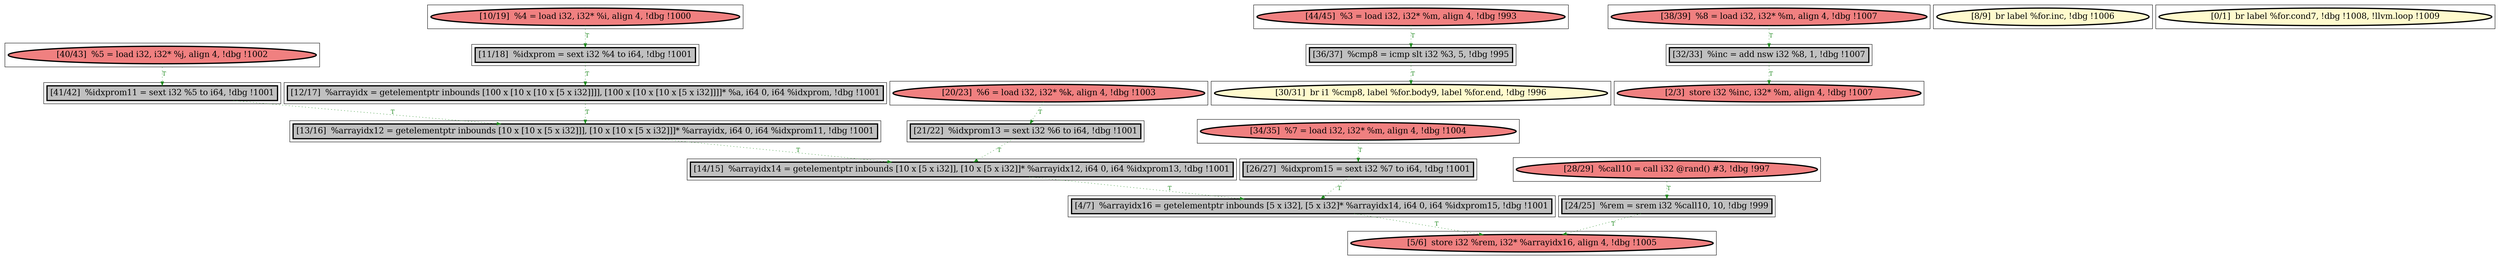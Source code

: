 
digraph G {



node446->node442 [style=dotted,color=forestgreen,label="T",fontcolor=forestgreen ]
node459->node449 [style=dotted,color=forestgreen,label="T",fontcolor=forestgreen ]
node443->node441 [style=dotted,color=forestgreen,label="T",fontcolor=forestgreen ]
node451->node439 [style=dotted,color=forestgreen,label="T",fontcolor=forestgreen ]
node450->node452 [style=dotted,color=forestgreen,label="T",fontcolor=forestgreen ]
node444->node439 [style=dotted,color=forestgreen,label="T",fontcolor=forestgreen ]
node448->node438 [style=dotted,color=forestgreen,label="T",fontcolor=forestgreen ]
node445->node443 [style=dotted,color=forestgreen,label="T",fontcolor=forestgreen ]
node440->node444 [style=dotted,color=forestgreen,label="T",fontcolor=forestgreen ]
node453->node456 [style=dotted,color=forestgreen,label="T",fontcolor=forestgreen ]
node439->node457 [style=dotted,color=forestgreen,label="T",fontcolor=forestgreen ]
node455->node459 [style=dotted,color=forestgreen,label="T",fontcolor=forestgreen ]
node447->node451 [style=dotted,color=forestgreen,label="T",fontcolor=forestgreen ]
node442->node440 [style=dotted,color=forestgreen,label="T",fontcolor=forestgreen ]
node456->node444 [style=dotted,color=forestgreen,label="T",fontcolor=forestgreen ]
node452->node457 [style=dotted,color=forestgreen,label="T",fontcolor=forestgreen ]
node449->node440 [style=dotted,color=forestgreen,label="T",fontcolor=forestgreen ]
node458->node448 [style=dotted,color=forestgreen,label="T",fontcolor=forestgreen ]


subgraph cluster22 {


node459 [penwidth=3.0,fontsize=20,fillcolor=grey,label="[11/18]  %idxprom = sext i32 %4 to i64, !dbg !1001",shape=rectangle,style=filled ]



}

subgraph cluster20 {


node457 [penwidth=3.0,fontsize=20,fillcolor=lightcoral,label="[5/6]  store i32 %rem, i32* %arrayidx16, align 4, !dbg !1005",shape=ellipse,style=filled ]



}

subgraph cluster18 {


node455 [penwidth=3.0,fontsize=20,fillcolor=lightcoral,label="[10/19]  %4 = load i32, i32* %i, align 4, !dbg !1000",shape=ellipse,style=filled ]



}

subgraph cluster16 {


node453 [penwidth=3.0,fontsize=20,fillcolor=lightcoral,label="[20/23]  %6 = load i32, i32* %k, align 4, !dbg !1003",shape=ellipse,style=filled ]



}

subgraph cluster17 {


node454 [penwidth=3.0,fontsize=20,fillcolor=lemonchiffon,label="[8/9]  br label %for.inc, !dbg !1006",shape=ellipse,style=filled ]



}

subgraph cluster4 {


node441 [penwidth=3.0,fontsize=20,fillcolor=lemonchiffon,label="[30/31]  br i1 %cmp8, label %for.body9, label %for.end, !dbg !996",shape=ellipse,style=filled ]



}

subgraph cluster3 {


node440 [penwidth=3.0,fontsize=20,fillcolor=grey,label="[13/16]  %arrayidx12 = getelementptr inbounds [10 x [10 x [5 x i32]]], [10 x [10 x [5 x i32]]]* %arrayidx, i64 0, i64 %idxprom11, !dbg !1001",shape=rectangle,style=filled ]



}

subgraph cluster2 {


node439 [penwidth=3.0,fontsize=20,fillcolor=grey,label="[4/7]  %arrayidx16 = getelementptr inbounds [5 x i32], [5 x i32]* %arrayidx14, i64 0, i64 %idxprom15, !dbg !1001",shape=rectangle,style=filled ]



}

subgraph cluster1 {


node438 [penwidth=3.0,fontsize=20,fillcolor=lightcoral,label="[2/3]  store i32 %inc, i32* %m, align 4, !dbg !1007",shape=ellipse,style=filled ]



}

subgraph cluster12 {


node449 [penwidth=3.0,fontsize=20,fillcolor=grey,label="[12/17]  %arrayidx = getelementptr inbounds [100 x [10 x [10 x [5 x i32]]]], [100 x [10 x [10 x [5 x i32]]]]* %a, i64 0, i64 %idxprom, !dbg !1001",shape=rectangle,style=filled ]



}

subgraph cluster5 {


node442 [penwidth=3.0,fontsize=20,fillcolor=grey,label="[41/42]  %idxprom11 = sext i32 %5 to i64, !dbg !1001",shape=rectangle,style=filled ]



}

subgraph cluster0 {


node437 [penwidth=3.0,fontsize=20,fillcolor=lemonchiffon,label="[0/1]  br label %for.cond7, !dbg !1008, !llvm.loop !1009",shape=ellipse,style=filled ]



}

subgraph cluster6 {


node443 [penwidth=3.0,fontsize=20,fillcolor=grey,label="[36/37]  %cmp8 = icmp slt i32 %3, 5, !dbg !995",shape=rectangle,style=filled ]



}

subgraph cluster14 {


node451 [penwidth=3.0,fontsize=20,fillcolor=grey,label="[26/27]  %idxprom15 = sext i32 %7 to i64, !dbg !1001",shape=rectangle,style=filled ]



}

subgraph cluster7 {


node444 [penwidth=3.0,fontsize=20,fillcolor=grey,label="[14/15]  %arrayidx14 = getelementptr inbounds [10 x [5 x i32]], [10 x [5 x i32]]* %arrayidx12, i64 0, i64 %idxprom13, !dbg !1001",shape=rectangle,style=filled ]



}

subgraph cluster8 {


node445 [penwidth=3.0,fontsize=20,fillcolor=lightcoral,label="[44/45]  %3 = load i32, i32* %m, align 4, !dbg !993",shape=ellipse,style=filled ]



}

subgraph cluster21 {


node458 [penwidth=3.0,fontsize=20,fillcolor=lightcoral,label="[38/39]  %8 = load i32, i32* %m, align 4, !dbg !1007",shape=ellipse,style=filled ]



}

subgraph cluster9 {


node446 [penwidth=3.0,fontsize=20,fillcolor=lightcoral,label="[40/43]  %5 = load i32, i32* %j, align 4, !dbg !1002",shape=ellipse,style=filled ]



}

subgraph cluster19 {


node456 [penwidth=3.0,fontsize=20,fillcolor=grey,label="[21/22]  %idxprom13 = sext i32 %6 to i64, !dbg !1001",shape=rectangle,style=filled ]



}

subgraph cluster10 {


node447 [penwidth=3.0,fontsize=20,fillcolor=lightcoral,label="[34/35]  %7 = load i32, i32* %m, align 4, !dbg !1004",shape=ellipse,style=filled ]



}

subgraph cluster11 {


node448 [penwidth=3.0,fontsize=20,fillcolor=grey,label="[32/33]  %inc = add nsw i32 %8, 1, !dbg !1007",shape=rectangle,style=filled ]



}

subgraph cluster13 {


node450 [penwidth=3.0,fontsize=20,fillcolor=lightcoral,label="[28/29]  %call10 = call i32 @rand() #3, !dbg !997",shape=ellipse,style=filled ]



}

subgraph cluster15 {


node452 [penwidth=3.0,fontsize=20,fillcolor=grey,label="[24/25]  %rem = srem i32 %call10, 10, !dbg !999",shape=rectangle,style=filled ]



}

}
